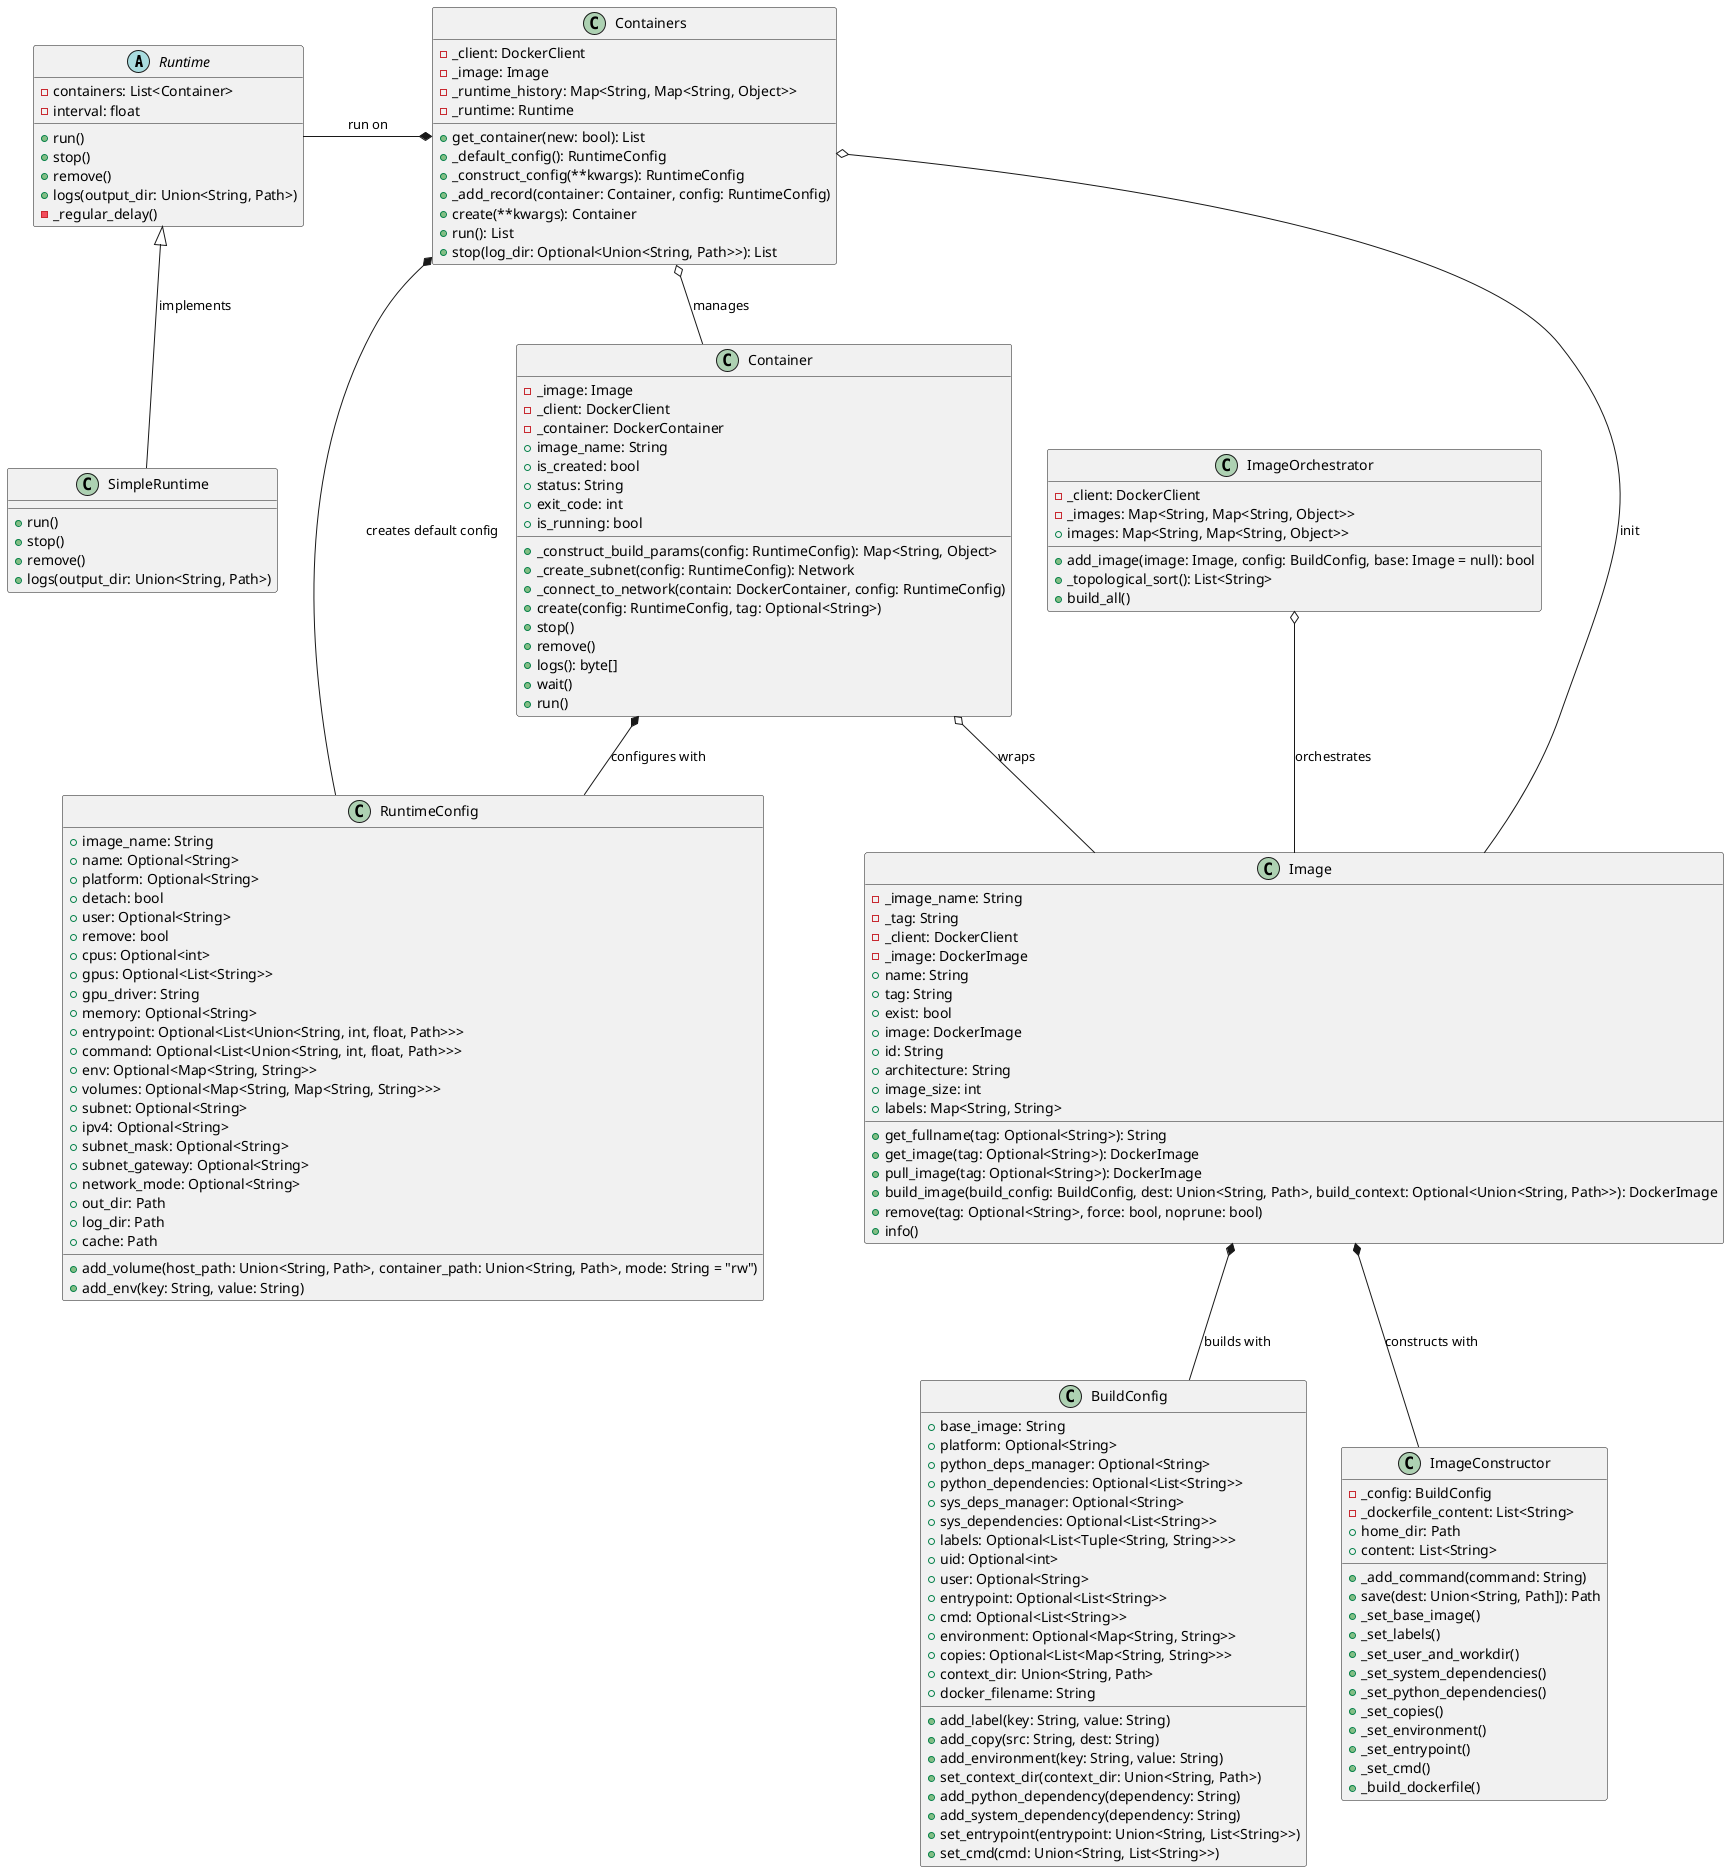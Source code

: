 @startuml
'========================================================================
' Legend:
' <|--  : Extension (specialization)
' <|..  : Implementation (interface realization)
' *--   : Composition (part cannot exist without whole)
' o--   : Aggregation (part can exist independently)
' -->   : Dependency (the object uses another object)
' ..>   : Weaker Dependency
'========================================================================

'-------------------------------
' Inheritance: Runtime is extended by SimpleRuntime
'-------------------------------
abstract class Runtime {
  - containers: List<Container>
  - interval: float
  + run()
  + stop()
  + remove()
  + logs(output_dir: Union<String, Path>)
  - _regular_delay()
}
class SimpleRuntime {
  + run()
  + stop()
  + remove()
  + logs(output_dir: Union<String, Path>)
}

'-------------------------------
' Configuration classes
'-------------------------------
class BuildConfig {
  + base_image: String
  + platform: Optional<String>
  + python_deps_manager: Optional<String>
  + python_dependencies: Optional<List<String>>
  + sys_deps_manager: Optional<String>
  + sys_dependencies: Optional<List<String>>
  + labels: Optional<List<Tuple<String, String>>>
  + uid: Optional<int>
  + user: Optional<String>
  + entrypoint: Optional<List<String>>
  + cmd: Optional<List<String>>
  + environment: Optional<Map<String, String>>
  + copies: Optional<List<Map<String, String>>>
  + context_dir: Union<String, Path>
  + docker_filename: String
  + add_label(key: String, value: String)
  + add_copy(src: String, dest: String)
  + add_environment(key: String, value: String)
  + set_context_dir(context_dir: Union<String, Path>)
  + add_python_dependency(dependency: String)
  + add_system_dependency(dependency: String)
  + set_entrypoint(entrypoint: Union<String, List<String>>)
  + set_cmd(cmd: Union<String, List<String>>)
}

class RuntimeConfig {
  + image_name: String
  + name: Optional<String>
  + platform: Optional<String>
  + detach: bool
  + user: Optional<String>
  + remove: bool
  + cpus: Optional<int>
  + gpus: Optional<List<String>>
  + gpu_driver: String
  + memory: Optional<String>
  + entrypoint: Optional<List<Union<String, int, float, Path>>>
  + command: Optional<List<Union<String, int, float, Path>>>
  + env: Optional<Map<String, String>>
  + volumes: Optional<Map<String, Map<String, String>>>
  + subnet: Optional<String>
  + ipv4: Optional<String>
  + subnet_mask: Optional<String>
  + subnet_gateway: Optional<String>
  + network_mode: Optional<String>
  + out_dir: Path
  + log_dir: Path
  + cache: Path
  + add_volume(host_path: Union<String, Path>, container_path: Union<String, Path>, mode: String = "rw")
  + add_env(key: String, value: String)
}

'-------------------------------
' Containers Manager: uses Image, RuntimeConfig, and Container
'-------------------------------
class Containers {
  - _client: DockerClient
  - _image: Image
  - _runtime_history: Map<String, Map<String, Object>>
  - _runtime: Runtime
  + get_container(new: bool): List
  + _default_config(): RuntimeConfig
  + _construct_config(**kwargs): RuntimeConfig
  + _add_record(container: Container, config: RuntimeConfig)
  + create(**kwargs): Container
  + run(): List
  + stop(log_dir: Optional<Union<String, Path>>): List
}

' Containers depends on Image, RuntimeConfig, and Container

'-------------------------------
' ImageConstructor: depends on BuildConfig
'-------------------------------
class ImageConstructor {
  - _config: BuildConfig
  - _dockerfile_content: List<String>
  + home_dir: Path
  + content: List<String>
  + _add_command(command: String)
  + save(dest: Union<String, Path]): Path
  + _set_base_image()
  + _set_labels()
  + _set_user_and_workdir()
  + _set_system_dependencies()
  + _set_python_dependencies()
  + _set_copies()
  + _set_environment()
  + _set_entrypoint()
  + _set_cmd()
  + _build_dockerfile()
}


'-------------------------------
' Image: depends on BuildConfig
'-------------------------------
class Image {
  - _image_name: String
  - _tag: String
  - _client: DockerClient
  - _image: DockerImage
  + name: String
  + tag: String
  + exist: bool
  + image: DockerImage
  + id: String
  + architecture: String
  + image_size: int
  + labels: Map<String, String>
  + get_fullname(tag: Optional<String>): String
  + get_image(tag: Optional<String>): DockerImage
  + pull_image(tag: Optional<String>): DockerImage
  + build_image(build_config: BuildConfig, dest: Union<String, Path>, build_context: Optional<Union<String, Path>>): DockerImage
  + remove(tag: Optional<String>, force: bool, noprune: bool)
  + info()
}


'-------------------------------
' ImageOrchestrator: orchestrates Images and uses BuildConfig
'-------------------------------
class ImageOrchestrator {
  - _client: DockerClient
  - _images: Map<String, Map<String, Object>>
  + images: Map<String, Map<String, Object>>
  + add_image(image: Image, config: BuildConfig, base: Image = null): bool
  + _topological_sort(): List<String>
  + build_all()
}

'-------------------------------
' Container: depends on Image and RuntimeConfig
'-------------------------------
class Container {
  - _image: Image
  - _client: DockerClient
  - _container: DockerContainer
  + image_name: String
  + is_created: bool
  + status: String
  + exit_code: int
  + is_running: bool
  + _construct_build_params(config: RuntimeConfig): Map<String, Object>
  + _create_subnet(config: RuntimeConfig): Network
  + _connect_to_network(contain: DockerContainer, config: RuntimeConfig)
  + create(config: RuntimeConfig, tag: Optional<String>)
  + stop()
  + remove()
  + logs(): byte[]
  + wait()
  + run()
}







Runtime <|-- SimpleRuntime: implements
Image *-- BuildConfig : builds with
Image *-- ImageConstructor : constructs with
ImageOrchestrator o-- Image : orchestrates
Container o-- Image : wraps
Container *-- RuntimeConfig : configures with
Containers o-- Image : init
Containers o-- Container : manages
Containers *-- RuntimeConfig : creates default config
Containers *-l- Runtime : run on

@enduml

